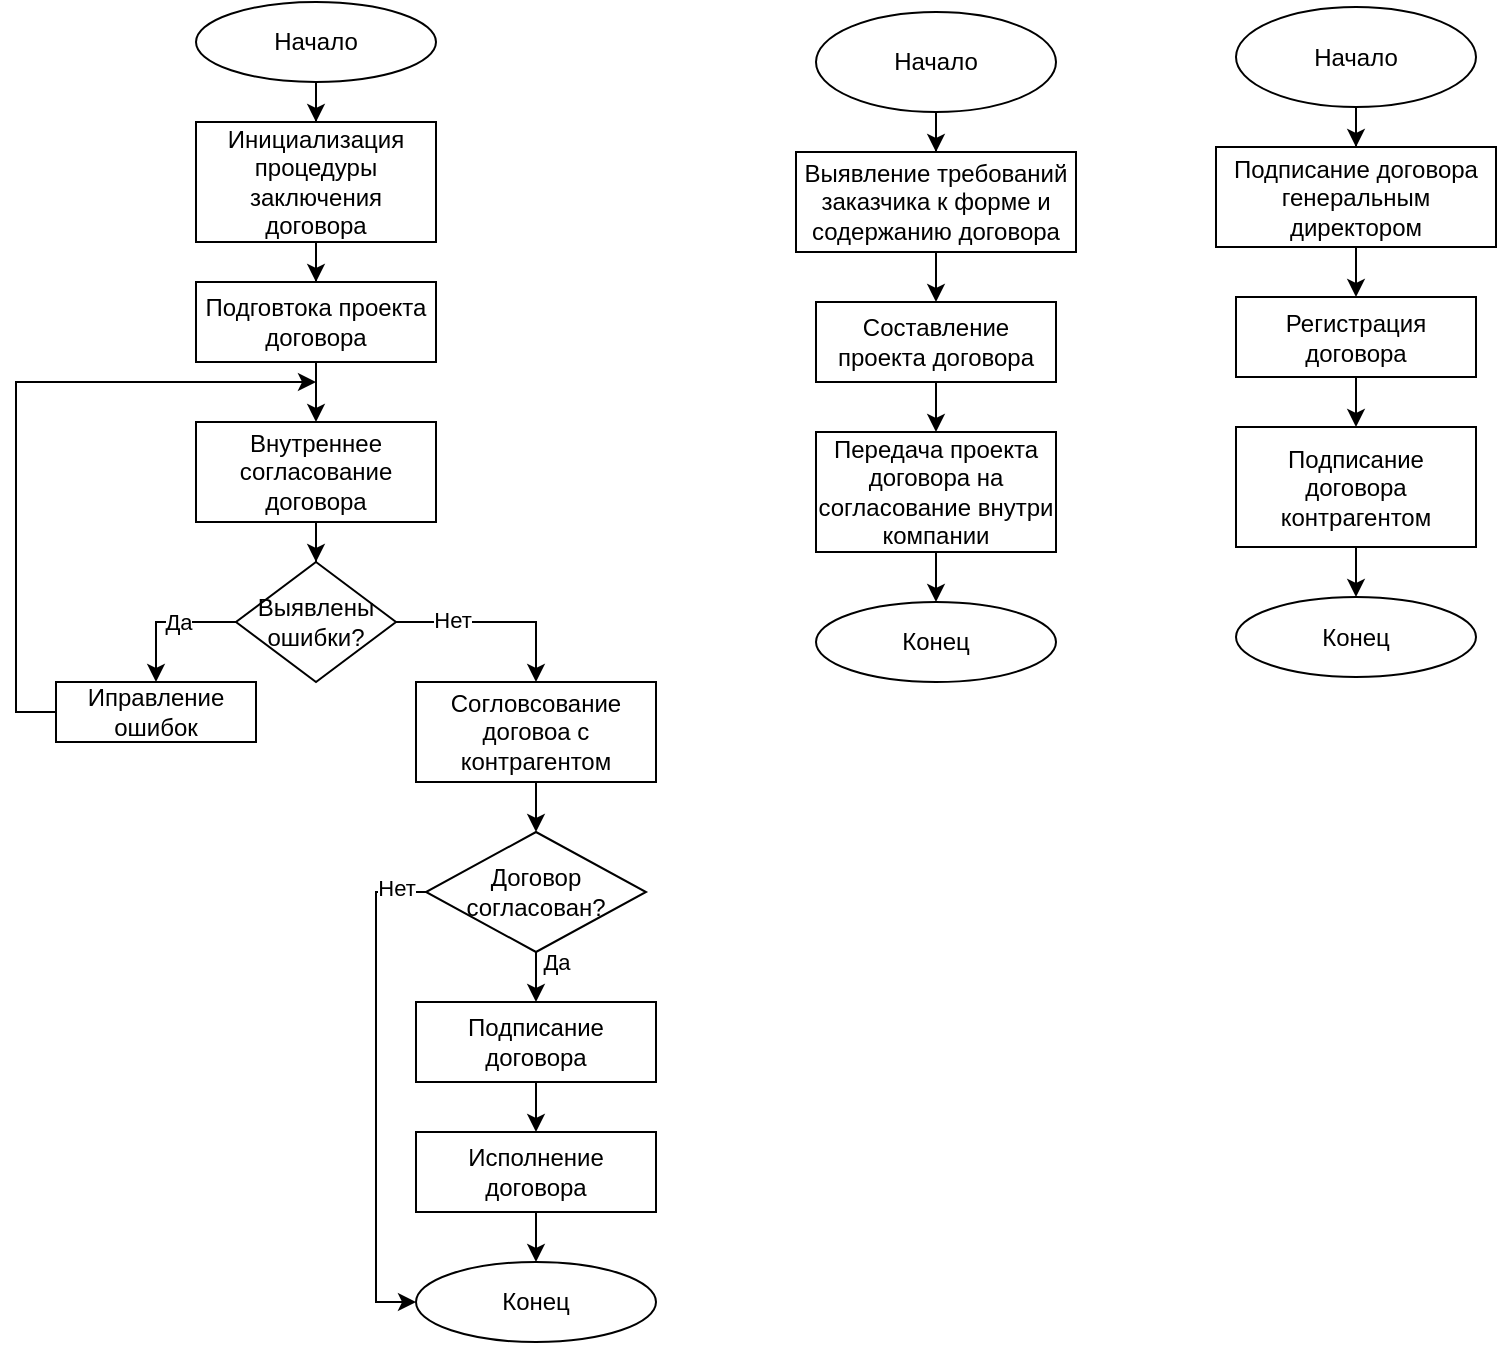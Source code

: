 <mxfile version="22.1.2" type="device">
  <diagram name="Страница — 1" id="dI7vLvLZwqIRt6VPlLzn">
    <mxGraphModel dx="340" dy="690" grid="1" gridSize="10" guides="1" tooltips="1" connect="1" arrows="1" fold="1" page="1" pageScale="1" pageWidth="827" pageHeight="1169" math="0" shadow="0">
      <root>
        <mxCell id="0" />
        <mxCell id="1" parent="0" />
        <mxCell id="YXRQX_UfjDNz7jbEdoER-32" style="edgeStyle=orthogonalEdgeStyle;rounded=0;orthogonalLoop=1;jettySize=auto;html=1;entryX=0.5;entryY=0;entryDx=0;entryDy=0;" edge="1" parent="1" source="YXRQX_UfjDNz7jbEdoER-33" target="YXRQX_UfjDNz7jbEdoER-34">
          <mxGeometry relative="1" as="geometry" />
        </mxCell>
        <mxCell id="YXRQX_UfjDNz7jbEdoER-33" value="Начало" style="ellipse;whiteSpace=wrap;html=1;" vertex="1" parent="1">
          <mxGeometry x="970" y="20" width="120" height="40" as="geometry" />
        </mxCell>
        <mxCell id="YXRQX_UfjDNz7jbEdoER-42" style="edgeStyle=orthogonalEdgeStyle;rounded=0;orthogonalLoop=1;jettySize=auto;html=1;entryX=0.5;entryY=0;entryDx=0;entryDy=0;" edge="1" parent="1" source="YXRQX_UfjDNz7jbEdoER-34" target="YXRQX_UfjDNz7jbEdoER-35">
          <mxGeometry relative="1" as="geometry" />
        </mxCell>
        <mxCell id="YXRQX_UfjDNz7jbEdoER-34" value="Инициализация процедуры заключения договора" style="rounded=0;whiteSpace=wrap;html=1;" vertex="1" parent="1">
          <mxGeometry x="970" y="80" width="120" height="60" as="geometry" />
        </mxCell>
        <mxCell id="YXRQX_UfjDNz7jbEdoER-43" style="edgeStyle=orthogonalEdgeStyle;rounded=0;orthogonalLoop=1;jettySize=auto;html=1;entryX=0.5;entryY=0;entryDx=0;entryDy=0;" edge="1" parent="1" source="YXRQX_UfjDNz7jbEdoER-35" target="YXRQX_UfjDNz7jbEdoER-36">
          <mxGeometry relative="1" as="geometry" />
        </mxCell>
        <mxCell id="YXRQX_UfjDNz7jbEdoER-35" value="Подговтока проекта договора" style="rounded=0;whiteSpace=wrap;html=1;" vertex="1" parent="1">
          <mxGeometry x="970" y="160" width="120" height="40" as="geometry" />
        </mxCell>
        <mxCell id="YXRQX_UfjDNz7jbEdoER-39" style="edgeStyle=orthogonalEdgeStyle;rounded=0;orthogonalLoop=1;jettySize=auto;html=1;entryX=0.5;entryY=0;entryDx=0;entryDy=0;" edge="1" parent="1" source="YXRQX_UfjDNz7jbEdoER-36" target="YXRQX_UfjDNz7jbEdoER-37">
          <mxGeometry relative="1" as="geometry" />
        </mxCell>
        <mxCell id="YXRQX_UfjDNz7jbEdoER-36" value="Внутреннее согласование договора" style="rounded=0;whiteSpace=wrap;html=1;" vertex="1" parent="1">
          <mxGeometry x="970" y="230" width="120" height="50" as="geometry" />
        </mxCell>
        <mxCell id="YXRQX_UfjDNz7jbEdoER-40" style="edgeStyle=orthogonalEdgeStyle;rounded=0;orthogonalLoop=1;jettySize=auto;html=1;entryX=0.5;entryY=0;entryDx=0;entryDy=0;" edge="1" parent="1" source="YXRQX_UfjDNz7jbEdoER-37" target="YXRQX_UfjDNz7jbEdoER-38">
          <mxGeometry relative="1" as="geometry">
            <Array as="points">
              <mxPoint x="950" y="330" />
            </Array>
          </mxGeometry>
        </mxCell>
        <mxCell id="YXRQX_UfjDNz7jbEdoER-56" value="Да" style="edgeLabel;html=1;align=center;verticalAlign=middle;resizable=0;points=[];" vertex="1" connectable="0" parent="YXRQX_UfjDNz7jbEdoER-40">
          <mxGeometry x="-0.171" relative="1" as="geometry">
            <mxPoint as="offset" />
          </mxGeometry>
        </mxCell>
        <mxCell id="YXRQX_UfjDNz7jbEdoER-48" style="edgeStyle=orthogonalEdgeStyle;rounded=0;orthogonalLoop=1;jettySize=auto;html=1;entryX=0.5;entryY=0;entryDx=0;entryDy=0;" edge="1" parent="1" source="YXRQX_UfjDNz7jbEdoER-37" target="YXRQX_UfjDNz7jbEdoER-45">
          <mxGeometry relative="1" as="geometry" />
        </mxCell>
        <mxCell id="YXRQX_UfjDNz7jbEdoER-57" value="Нет" style="edgeLabel;html=1;align=center;verticalAlign=middle;resizable=0;points=[];" vertex="1" connectable="0" parent="YXRQX_UfjDNz7jbEdoER-48">
          <mxGeometry x="-0.447" y="1" relative="1" as="geometry">
            <mxPoint as="offset" />
          </mxGeometry>
        </mxCell>
        <mxCell id="YXRQX_UfjDNz7jbEdoER-37" value="Выявлены ошибки?" style="rhombus;whiteSpace=wrap;html=1;" vertex="1" parent="1">
          <mxGeometry x="990" y="300" width="80" height="60" as="geometry" />
        </mxCell>
        <mxCell id="YXRQX_UfjDNz7jbEdoER-41" style="edgeStyle=orthogonalEdgeStyle;rounded=0;orthogonalLoop=1;jettySize=auto;html=1;" edge="1" parent="1" source="YXRQX_UfjDNz7jbEdoER-38">
          <mxGeometry relative="1" as="geometry">
            <mxPoint x="1030" y="210" as="targetPoint" />
            <Array as="points">
              <mxPoint x="880" y="375" />
              <mxPoint x="880" y="210" />
            </Array>
          </mxGeometry>
        </mxCell>
        <mxCell id="YXRQX_UfjDNz7jbEdoER-38" value="Иправление ошибок" style="rounded=0;whiteSpace=wrap;html=1;" vertex="1" parent="1">
          <mxGeometry x="900" y="360" width="100" height="30" as="geometry" />
        </mxCell>
        <mxCell id="YXRQX_UfjDNz7jbEdoER-52" style="edgeStyle=orthogonalEdgeStyle;rounded=0;orthogonalLoop=1;jettySize=auto;html=1;entryX=0.5;entryY=0;entryDx=0;entryDy=0;" edge="1" parent="1" source="YXRQX_UfjDNz7jbEdoER-45" target="YXRQX_UfjDNz7jbEdoER-51">
          <mxGeometry relative="1" as="geometry" />
        </mxCell>
        <mxCell id="YXRQX_UfjDNz7jbEdoER-45" value="Согловсование договоа с контрагентом" style="rounded=0;whiteSpace=wrap;html=1;" vertex="1" parent="1">
          <mxGeometry x="1080" y="360" width="120" height="50" as="geometry" />
        </mxCell>
        <mxCell id="YXRQX_UfjDNz7jbEdoER-79" style="edgeStyle=orthogonalEdgeStyle;rounded=0;orthogonalLoop=1;jettySize=auto;html=1;entryX=0.5;entryY=0;entryDx=0;entryDy=0;" edge="1" parent="1" source="YXRQX_UfjDNz7jbEdoER-46" target="YXRQX_UfjDNz7jbEdoER-78">
          <mxGeometry relative="1" as="geometry" />
        </mxCell>
        <mxCell id="YXRQX_UfjDNz7jbEdoER-46" value="Подписание договора" style="rounded=0;whiteSpace=wrap;html=1;" vertex="1" parent="1">
          <mxGeometry x="1080" y="520" width="120" height="40" as="geometry" />
        </mxCell>
        <mxCell id="YXRQX_UfjDNz7jbEdoER-47" value="Конец" style="ellipse;whiteSpace=wrap;html=1;" vertex="1" parent="1">
          <mxGeometry x="1080" y="650" width="120" height="40" as="geometry" />
        </mxCell>
        <mxCell id="YXRQX_UfjDNz7jbEdoER-53" style="edgeStyle=orthogonalEdgeStyle;rounded=0;orthogonalLoop=1;jettySize=auto;html=1;entryX=0.5;entryY=0;entryDx=0;entryDy=0;" edge="1" parent="1" source="YXRQX_UfjDNz7jbEdoER-51" target="YXRQX_UfjDNz7jbEdoER-46">
          <mxGeometry relative="1" as="geometry" />
        </mxCell>
        <mxCell id="YXRQX_UfjDNz7jbEdoER-58" value="Да" style="edgeLabel;html=1;align=center;verticalAlign=middle;resizable=0;points=[];" vertex="1" connectable="0" parent="YXRQX_UfjDNz7jbEdoER-53">
          <mxGeometry x="0.022" relative="1" as="geometry">
            <mxPoint x="10" y="-7" as="offset" />
          </mxGeometry>
        </mxCell>
        <mxCell id="YXRQX_UfjDNz7jbEdoER-54" style="edgeStyle=orthogonalEdgeStyle;rounded=0;orthogonalLoop=1;jettySize=auto;html=1;entryX=0;entryY=0.5;entryDx=0;entryDy=0;" edge="1" parent="1" source="YXRQX_UfjDNz7jbEdoER-51" target="YXRQX_UfjDNz7jbEdoER-47">
          <mxGeometry relative="1" as="geometry">
            <Array as="points">
              <mxPoint x="1060" y="465" />
              <mxPoint x="1060" y="670" />
            </Array>
          </mxGeometry>
        </mxCell>
        <mxCell id="YXRQX_UfjDNz7jbEdoER-59" value="Нет" style="edgeLabel;html=1;align=center;verticalAlign=middle;resizable=0;points=[];" vertex="1" connectable="0" parent="YXRQX_UfjDNz7jbEdoER-54">
          <mxGeometry x="-0.687" y="-1" relative="1" as="geometry">
            <mxPoint x="11" y="-16" as="offset" />
          </mxGeometry>
        </mxCell>
        <mxCell id="YXRQX_UfjDNz7jbEdoER-51" value="Договор согласован?" style="rhombus;whiteSpace=wrap;html=1;" vertex="1" parent="1">
          <mxGeometry x="1085" y="435" width="110" height="60" as="geometry" />
        </mxCell>
        <mxCell id="YXRQX_UfjDNz7jbEdoER-65" style="edgeStyle=orthogonalEdgeStyle;rounded=0;orthogonalLoop=1;jettySize=auto;html=1;" edge="1" parent="1" source="YXRQX_UfjDNz7jbEdoER-60" target="YXRQX_UfjDNz7jbEdoER-61">
          <mxGeometry relative="1" as="geometry" />
        </mxCell>
        <mxCell id="YXRQX_UfjDNz7jbEdoER-60" value="Выявление требований заказчика к форме и содержанию договора" style="rounded=0;whiteSpace=wrap;html=1;" vertex="1" parent="1">
          <mxGeometry x="1270" y="95" width="140" height="50" as="geometry" />
        </mxCell>
        <mxCell id="YXRQX_UfjDNz7jbEdoER-66" style="edgeStyle=orthogonalEdgeStyle;rounded=0;orthogonalLoop=1;jettySize=auto;html=1;" edge="1" parent="1" source="YXRQX_UfjDNz7jbEdoER-61" target="YXRQX_UfjDNz7jbEdoER-62">
          <mxGeometry relative="1" as="geometry" />
        </mxCell>
        <mxCell id="YXRQX_UfjDNz7jbEdoER-61" value="Составление проекта договора" style="rounded=0;whiteSpace=wrap;html=1;" vertex="1" parent="1">
          <mxGeometry x="1280" y="170" width="120" height="40" as="geometry" />
        </mxCell>
        <mxCell id="YXRQX_UfjDNz7jbEdoER-68" style="edgeStyle=orthogonalEdgeStyle;rounded=0;orthogonalLoop=1;jettySize=auto;html=1;entryX=0.5;entryY=0;entryDx=0;entryDy=0;" edge="1" parent="1" source="YXRQX_UfjDNz7jbEdoER-62" target="YXRQX_UfjDNz7jbEdoER-67">
          <mxGeometry relative="1" as="geometry" />
        </mxCell>
        <mxCell id="YXRQX_UfjDNz7jbEdoER-62" value="Передача проекта договора на согласование внутри компании" style="rounded=0;whiteSpace=wrap;html=1;" vertex="1" parent="1">
          <mxGeometry x="1280" y="235" width="120" height="60" as="geometry" />
        </mxCell>
        <mxCell id="YXRQX_UfjDNz7jbEdoER-64" style="edgeStyle=orthogonalEdgeStyle;rounded=0;orthogonalLoop=1;jettySize=auto;html=1;entryX=0.5;entryY=0;entryDx=0;entryDy=0;" edge="1" parent="1" source="YXRQX_UfjDNz7jbEdoER-63" target="YXRQX_UfjDNz7jbEdoER-60">
          <mxGeometry relative="1" as="geometry" />
        </mxCell>
        <mxCell id="YXRQX_UfjDNz7jbEdoER-63" value="Начало" style="ellipse;whiteSpace=wrap;html=1;" vertex="1" parent="1">
          <mxGeometry x="1280" y="25" width="120" height="50" as="geometry" />
        </mxCell>
        <mxCell id="YXRQX_UfjDNz7jbEdoER-67" value="Конец" style="ellipse;whiteSpace=wrap;html=1;" vertex="1" parent="1">
          <mxGeometry x="1280" y="320" width="120" height="40" as="geometry" />
        </mxCell>
        <mxCell id="YXRQX_UfjDNz7jbEdoER-80" style="edgeStyle=orthogonalEdgeStyle;rounded=0;orthogonalLoop=1;jettySize=auto;html=1;" edge="1" parent="1" source="YXRQX_UfjDNz7jbEdoER-78" target="YXRQX_UfjDNz7jbEdoER-47">
          <mxGeometry relative="1" as="geometry" />
        </mxCell>
        <mxCell id="YXRQX_UfjDNz7jbEdoER-78" value="Исполнение договора" style="rounded=0;whiteSpace=wrap;html=1;" vertex="1" parent="1">
          <mxGeometry x="1080" y="585" width="120" height="40" as="geometry" />
        </mxCell>
        <mxCell id="YXRQX_UfjDNz7jbEdoER-81" style="edgeStyle=orthogonalEdgeStyle;rounded=0;orthogonalLoop=1;jettySize=auto;html=1;" edge="1" parent="1" source="YXRQX_UfjDNz7jbEdoER-82" target="YXRQX_UfjDNz7jbEdoER-84">
          <mxGeometry relative="1" as="geometry" />
        </mxCell>
        <mxCell id="YXRQX_UfjDNz7jbEdoER-82" value="Подписание договора генеральным директором" style="rounded=0;whiteSpace=wrap;html=1;" vertex="1" parent="1">
          <mxGeometry x="1480" y="92.5" width="140" height="50" as="geometry" />
        </mxCell>
        <mxCell id="YXRQX_UfjDNz7jbEdoER-83" style="edgeStyle=orthogonalEdgeStyle;rounded=0;orthogonalLoop=1;jettySize=auto;html=1;" edge="1" parent="1" source="YXRQX_UfjDNz7jbEdoER-84" target="YXRQX_UfjDNz7jbEdoER-86">
          <mxGeometry relative="1" as="geometry" />
        </mxCell>
        <mxCell id="YXRQX_UfjDNz7jbEdoER-84" value="Регистрация договора" style="rounded=0;whiteSpace=wrap;html=1;" vertex="1" parent="1">
          <mxGeometry x="1490" y="167.5" width="120" height="40" as="geometry" />
        </mxCell>
        <mxCell id="YXRQX_UfjDNz7jbEdoER-85" style="edgeStyle=orthogonalEdgeStyle;rounded=0;orthogonalLoop=1;jettySize=auto;html=1;entryX=0.5;entryY=0;entryDx=0;entryDy=0;" edge="1" parent="1" source="YXRQX_UfjDNz7jbEdoER-86" target="YXRQX_UfjDNz7jbEdoER-89">
          <mxGeometry relative="1" as="geometry" />
        </mxCell>
        <mxCell id="YXRQX_UfjDNz7jbEdoER-86" value="Подписание договора контрагентом" style="rounded=0;whiteSpace=wrap;html=1;" vertex="1" parent="1">
          <mxGeometry x="1490" y="232.5" width="120" height="60" as="geometry" />
        </mxCell>
        <mxCell id="YXRQX_UfjDNz7jbEdoER-87" style="edgeStyle=orthogonalEdgeStyle;rounded=0;orthogonalLoop=1;jettySize=auto;html=1;entryX=0.5;entryY=0;entryDx=0;entryDy=0;" edge="1" parent="1" source="YXRQX_UfjDNz7jbEdoER-88" target="YXRQX_UfjDNz7jbEdoER-82">
          <mxGeometry relative="1" as="geometry" />
        </mxCell>
        <mxCell id="YXRQX_UfjDNz7jbEdoER-88" value="Начало" style="ellipse;whiteSpace=wrap;html=1;" vertex="1" parent="1">
          <mxGeometry x="1490" y="22.5" width="120" height="50" as="geometry" />
        </mxCell>
        <mxCell id="YXRQX_UfjDNz7jbEdoER-89" value="Конец" style="ellipse;whiteSpace=wrap;html=1;" vertex="1" parent="1">
          <mxGeometry x="1490" y="317.5" width="120" height="40" as="geometry" />
        </mxCell>
      </root>
    </mxGraphModel>
  </diagram>
</mxfile>
